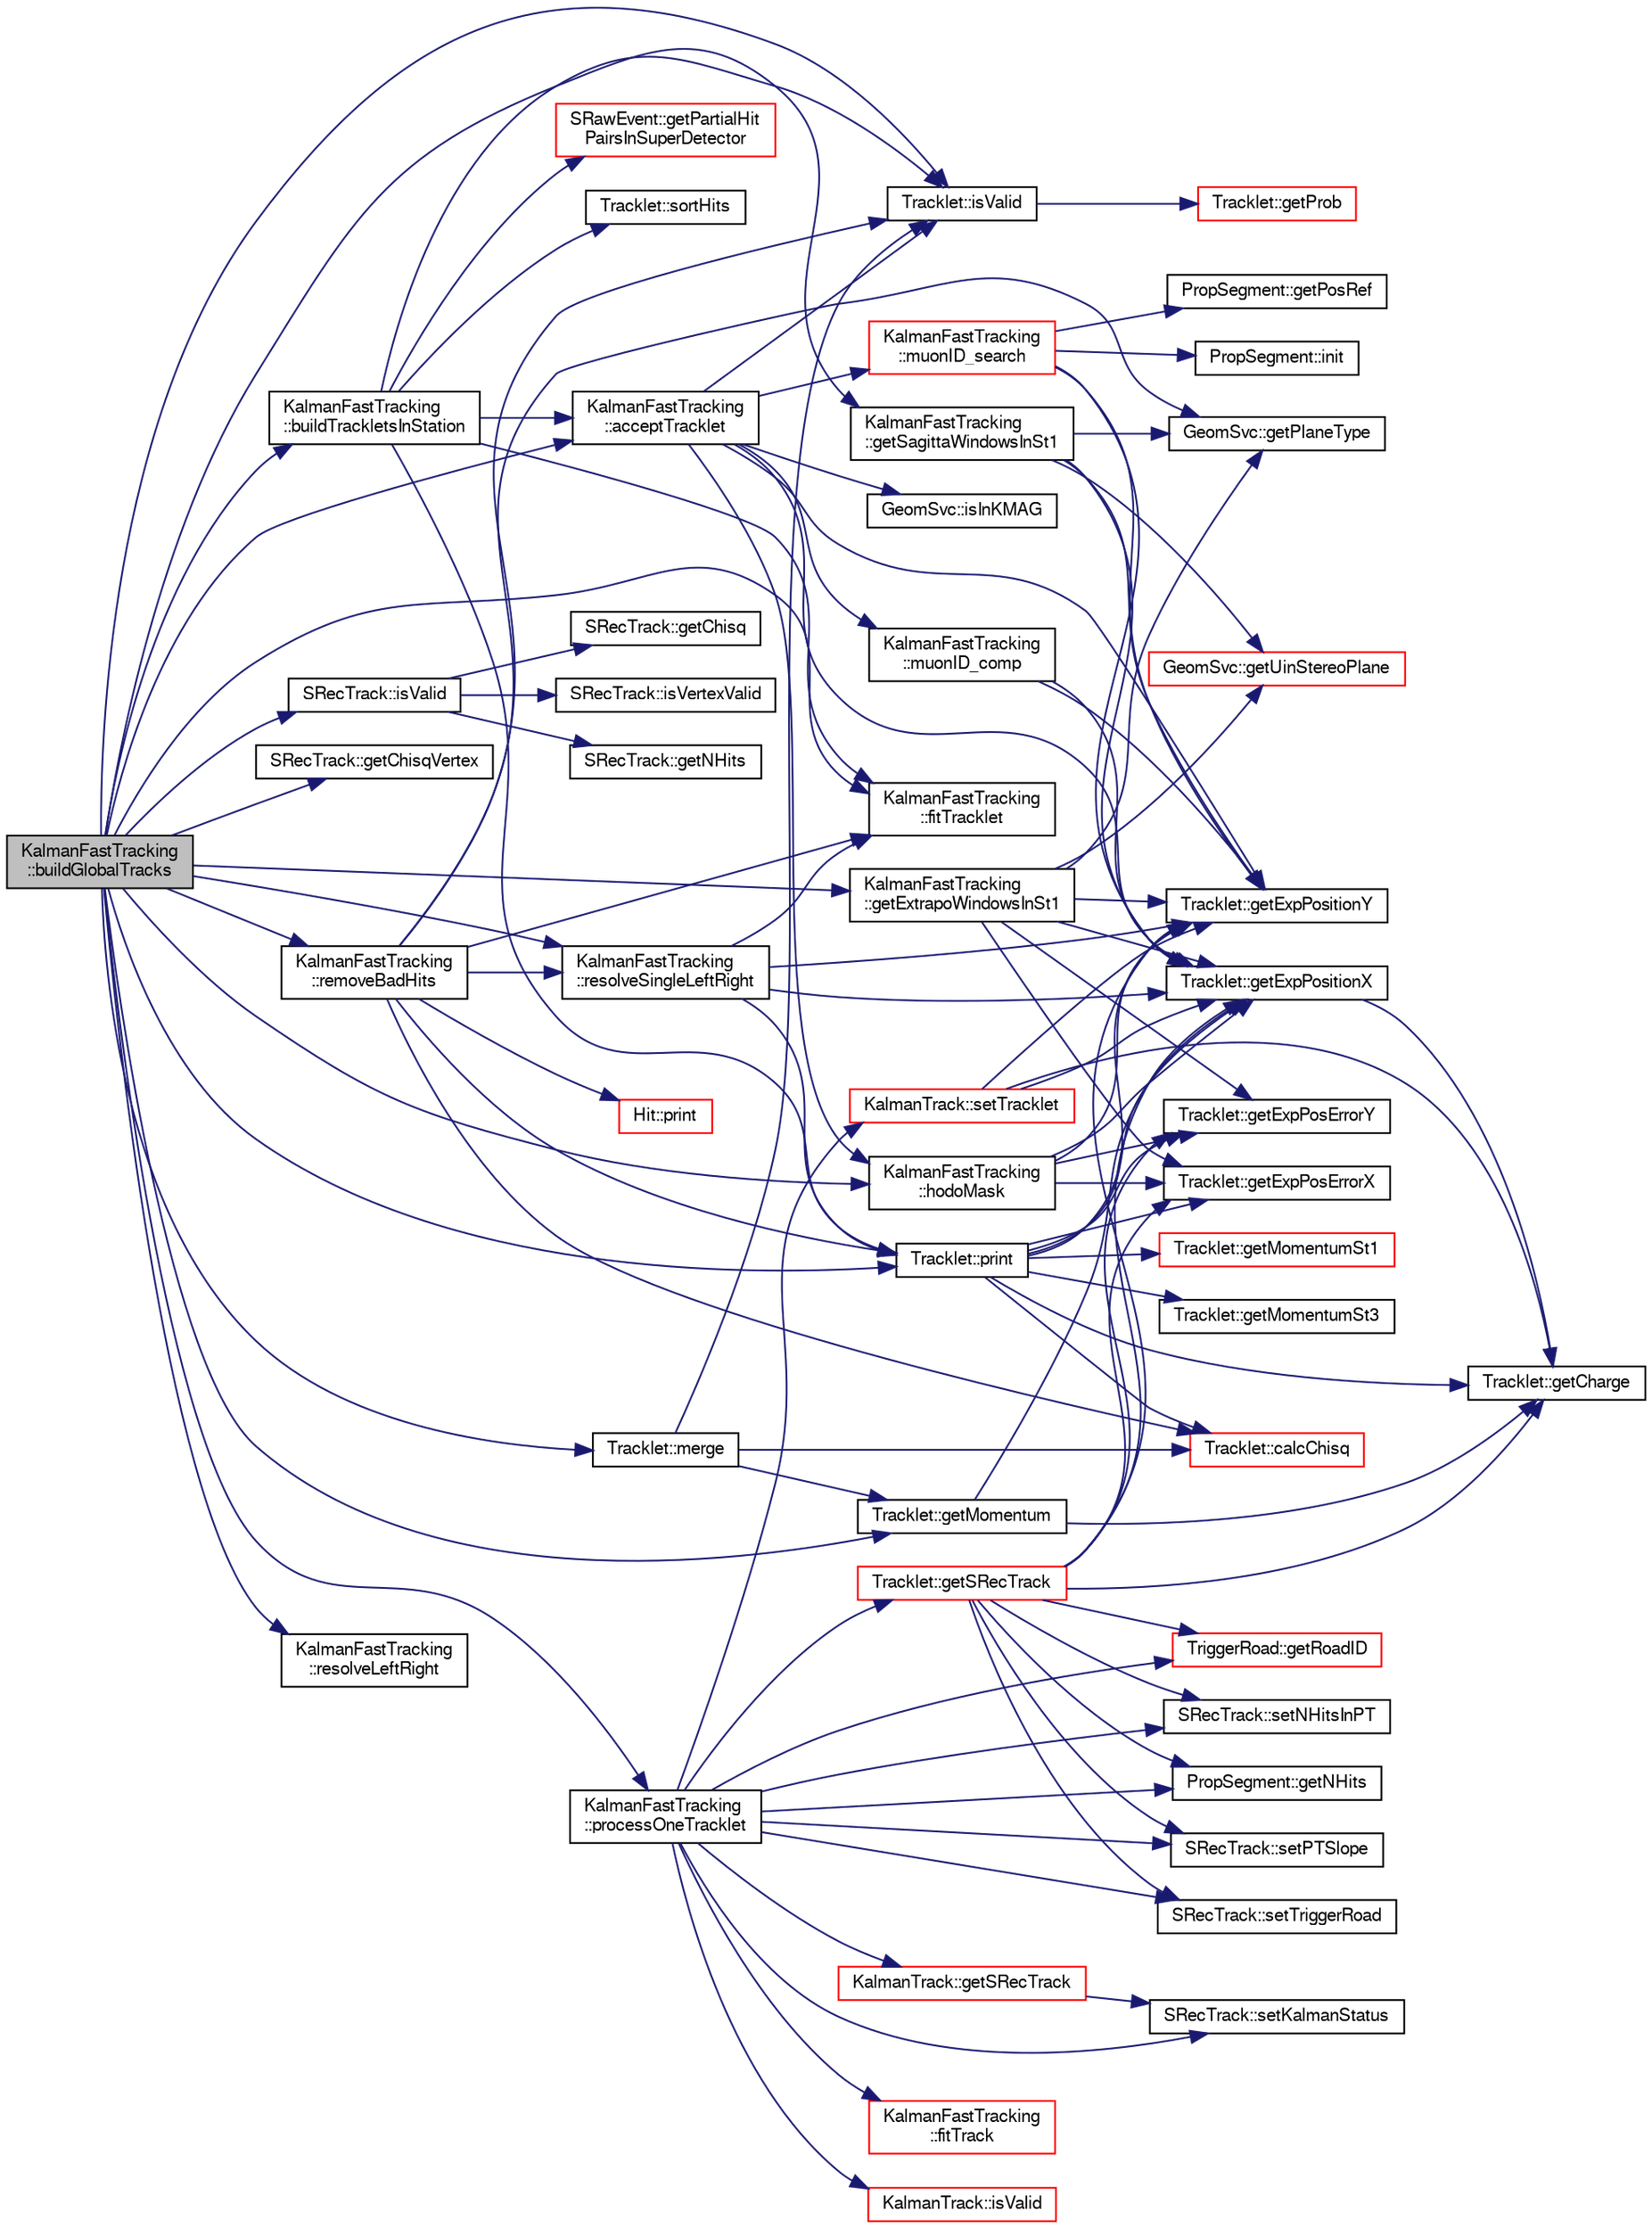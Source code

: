 digraph "KalmanFastTracking::buildGlobalTracks"
{
  bgcolor="transparent";
  edge [fontname="FreeSans",fontsize="10",labelfontname="FreeSans",labelfontsize="10"];
  node [fontname="FreeSans",fontsize="10",shape=record];
  rankdir="LR";
  Node1 [label="KalmanFastTracking\l::buildGlobalTracks",height=0.2,width=0.4,color="black", fillcolor="grey75", style="filled" fontcolor="black"];
  Node1 -> Node2 [color="midnightblue",fontsize="10",style="solid",fontname="FreeSans"];
  Node2 [label="KalmanFastTracking\l::acceptTracklet",height=0.2,width=0.4,color="black",URL="$d3/d46/classKalmanFastTracking.html#a3e34ec4cc289246ef9842e3482e0b1cc"];
  Node2 -> Node3 [color="midnightblue",fontsize="10",style="solid",fontname="FreeSans"];
  Node3 [label="Tracklet::getExpPositionX",height=0.2,width=0.4,color="black",URL="$d2/d26/classTracklet.html#a34dc65d53a8d13dd4f2cf35ee7f24573"];
  Node3 -> Node4 [color="midnightblue",fontsize="10",style="solid",fontname="FreeSans"];
  Node4 [label="Tracklet::getCharge",height=0.2,width=0.4,color="black",URL="$d2/d26/classTracklet.html#a1f2be06375c110356dabc35f1033ea73"];
  Node2 -> Node5 [color="midnightblue",fontsize="10",style="solid",fontname="FreeSans"];
  Node5 [label="Tracklet::getExpPositionY",height=0.2,width=0.4,color="black",URL="$d2/d26/classTracklet.html#acfa229de89a95c51f515f9fec5763108"];
  Node2 -> Node6 [color="midnightblue",fontsize="10",style="solid",fontname="FreeSans"];
  Node6 [label="KalmanFastTracking\l::hodoMask",height=0.2,width=0.4,color="black",URL="$d3/d46/classKalmanFastTracking.html#a2ba7e37a8c501ba0e84a3036b292c0d7"];
  Node6 -> Node3 [color="midnightblue",fontsize="10",style="solid",fontname="FreeSans"];
  Node6 -> Node5 [color="midnightblue",fontsize="10",style="solid",fontname="FreeSans"];
  Node6 -> Node7 [color="midnightblue",fontsize="10",style="solid",fontname="FreeSans"];
  Node7 [label="Tracklet::getExpPosErrorX",height=0.2,width=0.4,color="black",URL="$d2/d26/classTracklet.html#ad25a91b7c2a619e3b9a59358626b181b"];
  Node6 -> Node8 [color="midnightblue",fontsize="10",style="solid",fontname="FreeSans"];
  Node8 [label="Tracklet::getExpPosErrorY",height=0.2,width=0.4,color="black",URL="$d2/d26/classTracklet.html#ae1ac06ed407411fa5aedd42e5ca1d710"];
  Node2 -> Node9 [color="midnightblue",fontsize="10",style="solid",fontname="FreeSans"];
  Node9 [label="GeomSvc::isInKMAG",height=0.2,width=0.4,color="black",URL="$d0/da0/classGeomSvc.html#a69586ef9100d9c369aa5ed31c0e27190"];
  Node2 -> Node10 [color="midnightblue",fontsize="10",style="solid",fontname="FreeSans"];
  Node10 [label="Tracklet::isValid",height=0.2,width=0.4,color="black",URL="$d2/d26/classTracklet.html#aca9d101f5ea9336e2e64e9417735b960",tooltip="isValid returns non zero if object contains vailid data "];
  Node10 -> Node11 [color="midnightblue",fontsize="10",style="solid",fontname="FreeSans"];
  Node11 [label="Tracklet::getProb",height=0.2,width=0.4,color="red",URL="$d2/d26/classTracklet.html#adca6f6eddbd98bcbdf892f434e473dee"];
  Node2 -> Node12 [color="midnightblue",fontsize="10",style="solid",fontname="FreeSans"];
  Node12 [label="KalmanFastTracking\l::muonID_comp",height=0.2,width=0.4,color="black",URL="$d3/d46/classKalmanFastTracking.html#a7c857ddd6f4f6efc7d585bc51a78d01b"];
  Node12 -> Node3 [color="midnightblue",fontsize="10",style="solid",fontname="FreeSans"];
  Node12 -> Node5 [color="midnightblue",fontsize="10",style="solid",fontname="FreeSans"];
  Node2 -> Node13 [color="midnightblue",fontsize="10",style="solid",fontname="FreeSans"];
  Node13 [label="KalmanFastTracking\l::muonID_search",height=0.2,width=0.4,color="red",URL="$d3/d46/classKalmanFastTracking.html#ae2301f2d29aa4ca6c8af4d91a43ba909"];
  Node13 -> Node3 [color="midnightblue",fontsize="10",style="solid",fontname="FreeSans"];
  Node13 -> Node5 [color="midnightblue",fontsize="10",style="solid",fontname="FreeSans"];
  Node13 -> Node14 [color="midnightblue",fontsize="10",style="solid",fontname="FreeSans"];
  Node14 [label="PropSegment::init",height=0.2,width=0.4,color="black",URL="$d0/d1e/classPropSegment.html#aa982f265d5ce4efbe42e5dbaabd0a559"];
  Node13 -> Node15 [color="midnightblue",fontsize="10",style="solid",fontname="FreeSans"];
  Node15 [label="PropSegment::getPosRef",height=0.2,width=0.4,color="black",URL="$d0/d1e/classPropSegment.html#ad8797756258f7ed1eabb98fe5c94f4a7"];
  Node1 -> Node16 [color="midnightblue",fontsize="10",style="solid",fontname="FreeSans"];
  Node16 [label="KalmanFastTracking\l::buildTrackletsInStation",height=0.2,width=0.4,color="black",URL="$d3/d46/classKalmanFastTracking.html#a4aab1bd454f44de3a3ed2569efeca4b7",tooltip="Tracklet finding stuff. "];
  Node16 -> Node17 [color="midnightblue",fontsize="10",style="solid",fontname="FreeSans"];
  Node17 [label="SRawEvent::getPartialHit\lPairsInSuperDetector",height=0.2,width=0.4,color="red",URL="$d5/d83/classSRawEvent.html#a33468312a0fdd8ebe82ce5f56ce0f1c8"];
  Node16 -> Node18 [color="midnightblue",fontsize="10",style="solid",fontname="FreeSans"];
  Node18 [label="Tracklet::sortHits",height=0.2,width=0.4,color="black",URL="$d2/d26/classTracklet.html#a517e8e0a3ccc7678ef2a0cdfa5f7168d"];
  Node16 -> Node10 [color="midnightblue",fontsize="10",style="solid",fontname="FreeSans"];
  Node16 -> Node19 [color="midnightblue",fontsize="10",style="solid",fontname="FreeSans"];
  Node19 [label="KalmanFastTracking\l::fitTracklet",height=0.2,width=0.4,color="black",URL="$d3/d46/classKalmanFastTracking.html#a4b2ba1b9863eed906c3b6746cc9fa88b"];
  Node16 -> Node20 [color="midnightblue",fontsize="10",style="solid",fontname="FreeSans"];
  Node20 [label="Tracklet::print",height=0.2,width=0.4,color="black",URL="$d2/d26/classTracklet.html#ae35d72a1a17879f996f97a31df948db4"];
  Node20 -> Node21 [color="midnightblue",fontsize="10",style="solid",fontname="FreeSans"];
  Node21 [label="Tracklet::calcChisq",height=0.2,width=0.4,color="red",URL="$d2/d26/classTracklet.html#af4572336b769b0e1f0b2d679887bab5d"];
  Node20 -> Node22 [color="midnightblue",fontsize="10",style="solid",fontname="FreeSans"];
  Node22 [label="Tracklet::getMomentumSt1",height=0.2,width=0.4,color="red",URL="$d2/d26/classTracklet.html#ac310f24d1ee58a7399dc27adda34631c"];
  Node20 -> Node23 [color="midnightblue",fontsize="10",style="solid",fontname="FreeSans"];
  Node23 [label="Tracklet::getMomentumSt3",height=0.2,width=0.4,color="black",URL="$d2/d26/classTracklet.html#ae9796a5b5b679759493927b0e5a38f7e"];
  Node20 -> Node4 [color="midnightblue",fontsize="10",style="solid",fontname="FreeSans"];
  Node20 -> Node3 [color="midnightblue",fontsize="10",style="solid",fontname="FreeSans"];
  Node20 -> Node7 [color="midnightblue",fontsize="10",style="solid",fontname="FreeSans"];
  Node20 -> Node5 [color="midnightblue",fontsize="10",style="solid",fontname="FreeSans"];
  Node20 -> Node8 [color="midnightblue",fontsize="10",style="solid",fontname="FreeSans"];
  Node16 -> Node2 [color="midnightblue",fontsize="10",style="solid",fontname="FreeSans"];
  Node1 -> Node19 [color="midnightblue",fontsize="10",style="solid",fontname="FreeSans"];
  Node1 -> Node24 [color="midnightblue",fontsize="10",style="solid",fontname="FreeSans"];
  Node24 [label="SRecTrack::getChisqVertex",height=0.2,width=0.4,color="black",URL="$d6/db1/classSRecTrack.html#afd6e6845e0b2b8a6ff5f0c5af61abb55"];
  Node1 -> Node25 [color="midnightblue",fontsize="10",style="solid",fontname="FreeSans"];
  Node25 [label="KalmanFastTracking\l::getExtrapoWindowsInSt1",height=0.2,width=0.4,color="black",URL="$d3/d46/classKalmanFastTracking.html#a34696f18730ace99b63e9ec40abb3f2c"];
  Node25 -> Node26 [color="midnightblue",fontsize="10",style="solid",fontname="FreeSans"];
  Node26 [label="GeomSvc::getPlaneType",height=0.2,width=0.4,color="black",URL="$d0/da0/classGeomSvc.html#ac22b1c50a84423eb7aa7792595c2fca1"];
  Node25 -> Node3 [color="midnightblue",fontsize="10",style="solid",fontname="FreeSans"];
  Node25 -> Node5 [color="midnightblue",fontsize="10",style="solid",fontname="FreeSans"];
  Node25 -> Node7 [color="midnightblue",fontsize="10",style="solid",fontname="FreeSans"];
  Node25 -> Node8 [color="midnightblue",fontsize="10",style="solid",fontname="FreeSans"];
  Node25 -> Node27 [color="midnightblue",fontsize="10",style="solid",fontname="FreeSans"];
  Node27 [label="GeomSvc::getUinStereoPlane",height=0.2,width=0.4,color="red",URL="$d0/da0/classGeomSvc.html#ad3634b2f30bd7d95b2c1e4b7061fbfd0"];
  Node1 -> Node28 [color="midnightblue",fontsize="10",style="solid",fontname="FreeSans"];
  Node28 [label="Tracklet::getMomentum",height=0.2,width=0.4,color="black",URL="$d2/d26/classTracklet.html#a766bdd8c80191d06012bb3d0b7d8c889"];
  Node28 -> Node4 [color="midnightblue",fontsize="10",style="solid",fontname="FreeSans"];
  Node28 -> Node3 [color="midnightblue",fontsize="10",style="solid",fontname="FreeSans"];
  Node1 -> Node29 [color="midnightblue",fontsize="10",style="solid",fontname="FreeSans"];
  Node29 [label="KalmanFastTracking\l::getSagittaWindowsInSt1",height=0.2,width=0.4,color="black",URL="$d3/d46/classKalmanFastTracking.html#a84d901e24def2f971d1b011e9f215b88"];
  Node29 -> Node3 [color="midnightblue",fontsize="10",style="solid",fontname="FreeSans"];
  Node29 -> Node5 [color="midnightblue",fontsize="10",style="solid",fontname="FreeSans"];
  Node29 -> Node26 [color="midnightblue",fontsize="10",style="solid",fontname="FreeSans"];
  Node29 -> Node27 [color="midnightblue",fontsize="10",style="solid",fontname="FreeSans"];
  Node1 -> Node6 [color="midnightblue",fontsize="10",style="solid",fontname="FreeSans"];
  Node1 -> Node30 [color="midnightblue",fontsize="10",style="solid",fontname="FreeSans"];
  Node30 [label="SRecTrack::isValid",height=0.2,width=0.4,color="black",URL="$d6/db1/classSRecTrack.html#a698b0cb0c6ebd209a0eeb514cc83a95e",tooltip="isValid returns non zero if object contains vailid data "];
  Node30 -> Node31 [color="midnightblue",fontsize="10",style="solid",fontname="FreeSans"];
  Node31 [label="SRecTrack::isVertexValid",height=0.2,width=0.4,color="black",URL="$d6/db1/classSRecTrack.html#ad7dc234576d248ff18271226f953c795",tooltip="Vertex stuff. "];
  Node30 -> Node32 [color="midnightblue",fontsize="10",style="solid",fontname="FreeSans"];
  Node32 [label="SRecTrack::getNHits",height=0.2,width=0.4,color="black",URL="$d6/db1/classSRecTrack.html#a1a235c963d37623d63ca1bf73fef9787"];
  Node30 -> Node33 [color="midnightblue",fontsize="10",style="solid",fontname="FreeSans"];
  Node33 [label="SRecTrack::getChisq",height=0.2,width=0.4,color="black",URL="$d6/db1/classSRecTrack.html#a5995dc01745eefec3b04b549123d4895"];
  Node1 -> Node10 [color="midnightblue",fontsize="10",style="solid",fontname="FreeSans"];
  Node1 -> Node34 [color="midnightblue",fontsize="10",style="solid",fontname="FreeSans"];
  Node34 [label="Tracklet::merge",height=0.2,width=0.4,color="black",URL="$d2/d26/classTracklet.html#aee5b5f15d7f0485b9bb3897defcea876"];
  Node34 -> Node28 [color="midnightblue",fontsize="10",style="solid",fontname="FreeSans"];
  Node34 -> Node21 [color="midnightblue",fontsize="10",style="solid",fontname="FreeSans"];
  Node34 -> Node10 [color="midnightblue",fontsize="10",style="solid",fontname="FreeSans"];
  Node1 -> Node20 [color="midnightblue",fontsize="10",style="solid",fontname="FreeSans"];
  Node1 -> Node35 [color="midnightblue",fontsize="10",style="solid",fontname="FreeSans"];
  Node35 [label="KalmanFastTracking\l::processOneTracklet",height=0.2,width=0.4,color="black",URL="$d3/d46/classKalmanFastTracking.html#ac0b6441647d023db04c618a35fd2a8cd",tooltip="Track fitting stuff. "];
  Node35 -> Node36 [color="midnightblue",fontsize="10",style="solid",fontname="FreeSans"];
  Node36 [label="KalmanTrack::setTracklet",height=0.2,width=0.4,color="red",URL="$d9/dc3/classKalmanTrack.html#a6f7c31741c4b9511563da7a4ef532210"];
  Node36 -> Node4 [color="midnightblue",fontsize="10",style="solid",fontname="FreeSans"];
  Node36 -> Node3 [color="midnightblue",fontsize="10",style="solid",fontname="FreeSans"];
  Node36 -> Node5 [color="midnightblue",fontsize="10",style="solid",fontname="FreeSans"];
  Node35 -> Node37 [color="midnightblue",fontsize="10",style="solid",fontname="FreeSans"];
  Node37 [label="KalmanFastTracking\l::fitTrack",height=0.2,width=0.4,color="red",URL="$d3/d46/classKalmanFastTracking.html#adae298d8b0d2aa7ca771228cacd66974"];
  Node35 -> Node38 [color="midnightblue",fontsize="10",style="solid",fontname="FreeSans"];
  Node38 [label="KalmanTrack::isValid",height=0.2,width=0.4,color="red",URL="$d9/dc3/classKalmanTrack.html#a8024f527b25df1f1ec4bb31972473b81",tooltip="Self check to see if it is null. "];
  Node35 -> Node39 [color="midnightblue",fontsize="10",style="solid",fontname="FreeSans"];
  Node39 [label="KalmanTrack::getSRecTrack",height=0.2,width=0.4,color="red",URL="$d9/dc3/classKalmanTrack.html#a38e275864291b276a96abd8c50de4282",tooltip="Output to SRecTrack. "];
  Node39 -> Node40 [color="midnightblue",fontsize="10",style="solid",fontname="FreeSans"];
  Node40 [label="SRecTrack::setKalmanStatus",height=0.2,width=0.4,color="black",URL="$d6/db1/classSRecTrack.html#aee3ab88e74dec6985c2bedefd698f594"];
  Node35 -> Node41 [color="midnightblue",fontsize="10",style="solid",fontname="FreeSans"];
  Node41 [label="SRecTrack::setTriggerRoad",height=0.2,width=0.4,color="black",URL="$d6/db1/classSRecTrack.html#a9bc882c17b41b6dd16fbd92cf89530e8"];
  Node35 -> Node42 [color="midnightblue",fontsize="10",style="solid",fontname="FreeSans"];
  Node42 [label="TriggerRoad::getRoadID",height=0.2,width=0.4,color="red",URL="$d5/d72/classTriggerRoad.html#affb1214bf3dda5cbeb9ff171ab681641"];
  Node35 -> Node43 [color="midnightblue",fontsize="10",style="solid",fontname="FreeSans"];
  Node43 [label="SRecTrack::setNHitsInPT",height=0.2,width=0.4,color="black",URL="$d6/db1/classSRecTrack.html#a0ab0c5e06999afb05f1f54f606a2dcfa"];
  Node35 -> Node44 [color="midnightblue",fontsize="10",style="solid",fontname="FreeSans"];
  Node44 [label="PropSegment::getNHits",height=0.2,width=0.4,color="black",URL="$d0/d1e/classPropSegment.html#a9642b31a718683d585cc9f92e0e372c5"];
  Node35 -> Node45 [color="midnightblue",fontsize="10",style="solid",fontname="FreeSans"];
  Node45 [label="SRecTrack::setPTSlope",height=0.2,width=0.4,color="black",URL="$d6/db1/classSRecTrack.html#a990053ff263f582c2e709336b6f0f95c"];
  Node35 -> Node40 [color="midnightblue",fontsize="10",style="solid",fontname="FreeSans"];
  Node35 -> Node46 [color="midnightblue",fontsize="10",style="solid",fontname="FreeSans"];
  Node46 [label="Tracklet::getSRecTrack",height=0.2,width=0.4,color="red",URL="$d2/d26/classTracklet.html#aa0ca7e43f4d1359b0068c35299a70db5"];
  Node46 -> Node4 [color="midnightblue",fontsize="10",style="solid",fontname="FreeSans"];
  Node46 -> Node3 [color="midnightblue",fontsize="10",style="solid",fontname="FreeSans"];
  Node46 -> Node5 [color="midnightblue",fontsize="10",style="solid",fontname="FreeSans"];
  Node46 -> Node7 [color="midnightblue",fontsize="10",style="solid",fontname="FreeSans"];
  Node46 -> Node8 [color="midnightblue",fontsize="10",style="solid",fontname="FreeSans"];
  Node46 -> Node41 [color="midnightblue",fontsize="10",style="solid",fontname="FreeSans"];
  Node46 -> Node42 [color="midnightblue",fontsize="10",style="solid",fontname="FreeSans"];
  Node46 -> Node43 [color="midnightblue",fontsize="10",style="solid",fontname="FreeSans"];
  Node46 -> Node44 [color="midnightblue",fontsize="10",style="solid",fontname="FreeSans"];
  Node46 -> Node45 [color="midnightblue",fontsize="10",style="solid",fontname="FreeSans"];
  Node1 -> Node47 [color="midnightblue",fontsize="10",style="solid",fontname="FreeSans"];
  Node47 [label="KalmanFastTracking\l::removeBadHits",height=0.2,width=0.4,color="black",URL="$d3/d46/classKalmanFastTracking.html#a1f8aefdf54827f85127e60787ac08053"];
  Node47 -> Node21 [color="midnightblue",fontsize="10",style="solid",fontname="FreeSans"];
  Node47 -> Node20 [color="midnightblue",fontsize="10",style="solid",fontname="FreeSans"];
  Node47 -> Node10 [color="midnightblue",fontsize="10",style="solid",fontname="FreeSans"];
  Node47 -> Node48 [color="midnightblue",fontsize="10",style="solid",fontname="FreeSans"];
  Node48 [label="Hit::print",height=0.2,width=0.4,color="red",URL="$d0/d88/classHit.html#ad0ea9da6b614a572de24c1bceffc7110"];
  Node47 -> Node26 [color="midnightblue",fontsize="10",style="solid",fontname="FreeSans"];
  Node47 -> Node19 [color="midnightblue",fontsize="10",style="solid",fontname="FreeSans"];
  Node47 -> Node49 [color="midnightblue",fontsize="10",style="solid",fontname="FreeSans"];
  Node49 [label="KalmanFastTracking\l::resolveSingleLeftRight",height=0.2,width=0.4,color="black",URL="$d3/d46/classKalmanFastTracking.html#ac550362b5ae3fca6231ae3f0e5259a62"];
  Node49 -> Node20 [color="midnightblue",fontsize="10",style="solid",fontname="FreeSans"];
  Node49 -> Node3 [color="midnightblue",fontsize="10",style="solid",fontname="FreeSans"];
  Node49 -> Node5 [color="midnightblue",fontsize="10",style="solid",fontname="FreeSans"];
  Node49 -> Node19 [color="midnightblue",fontsize="10",style="solid",fontname="FreeSans"];
  Node1 -> Node50 [color="midnightblue",fontsize="10",style="solid",fontname="FreeSans"];
  Node50 [label="KalmanFastTracking\l::resolveLeftRight",height=0.2,width=0.4,color="black",URL="$d3/d46/classKalmanFastTracking.html#a3d431cbee3bb5eaafdeccf80508ec482"];
  Node1 -> Node49 [color="midnightblue",fontsize="10",style="solid",fontname="FreeSans"];
}
